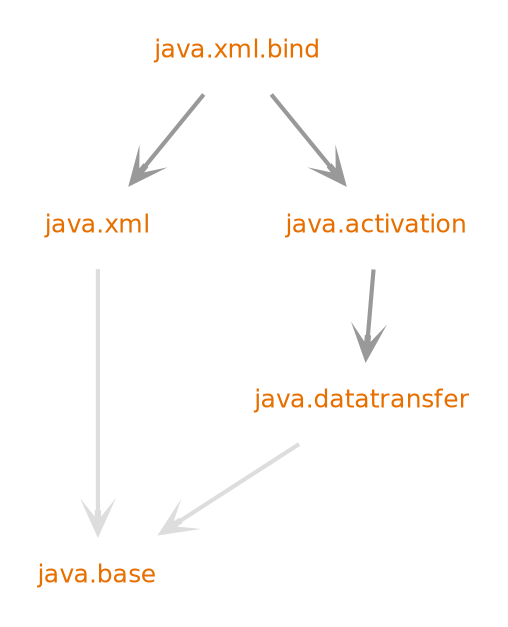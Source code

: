 digraph "java.xml.bind" {
  nodesep=.5;
  ranksep=0.600000;
  pencolor=transparent;
  node [shape=plaintext, fontcolor="#000000", fontname="DejaVuSans", fontsize=12, margin=".2,.2"];
  edge [penwidth=2, color="#999999", arrowhead=open, arrowsize=1];
  {rank=same "java.xml"}
  {rank=same "java.xml.bind"}
  subgraph se {
  "java.activation" [fontcolor="#e76f00", group=java];
  "java.base" [fontcolor="#e76f00", group=java];
  "java.datatransfer" [fontcolor="#e76f00", group=java];
  "java.xml" [fontcolor="#e76f00", group=java];
  "java.xml.bind" [fontcolor="#e76f00", group=java];
  }
  subgraph jdk {
  }
  "java.activation" -> "java.datatransfer" [weight=10];
  "java.datatransfer" -> "java.base" [color="#dddddd", weight=10];
  "java.xml" -> "java.base" [color="#dddddd", weight=10000];
  "java.xml.bind" -> "java.activation" [weight=10];
  "java.xml.bind" -> "java.xml" [weight=10];
}
